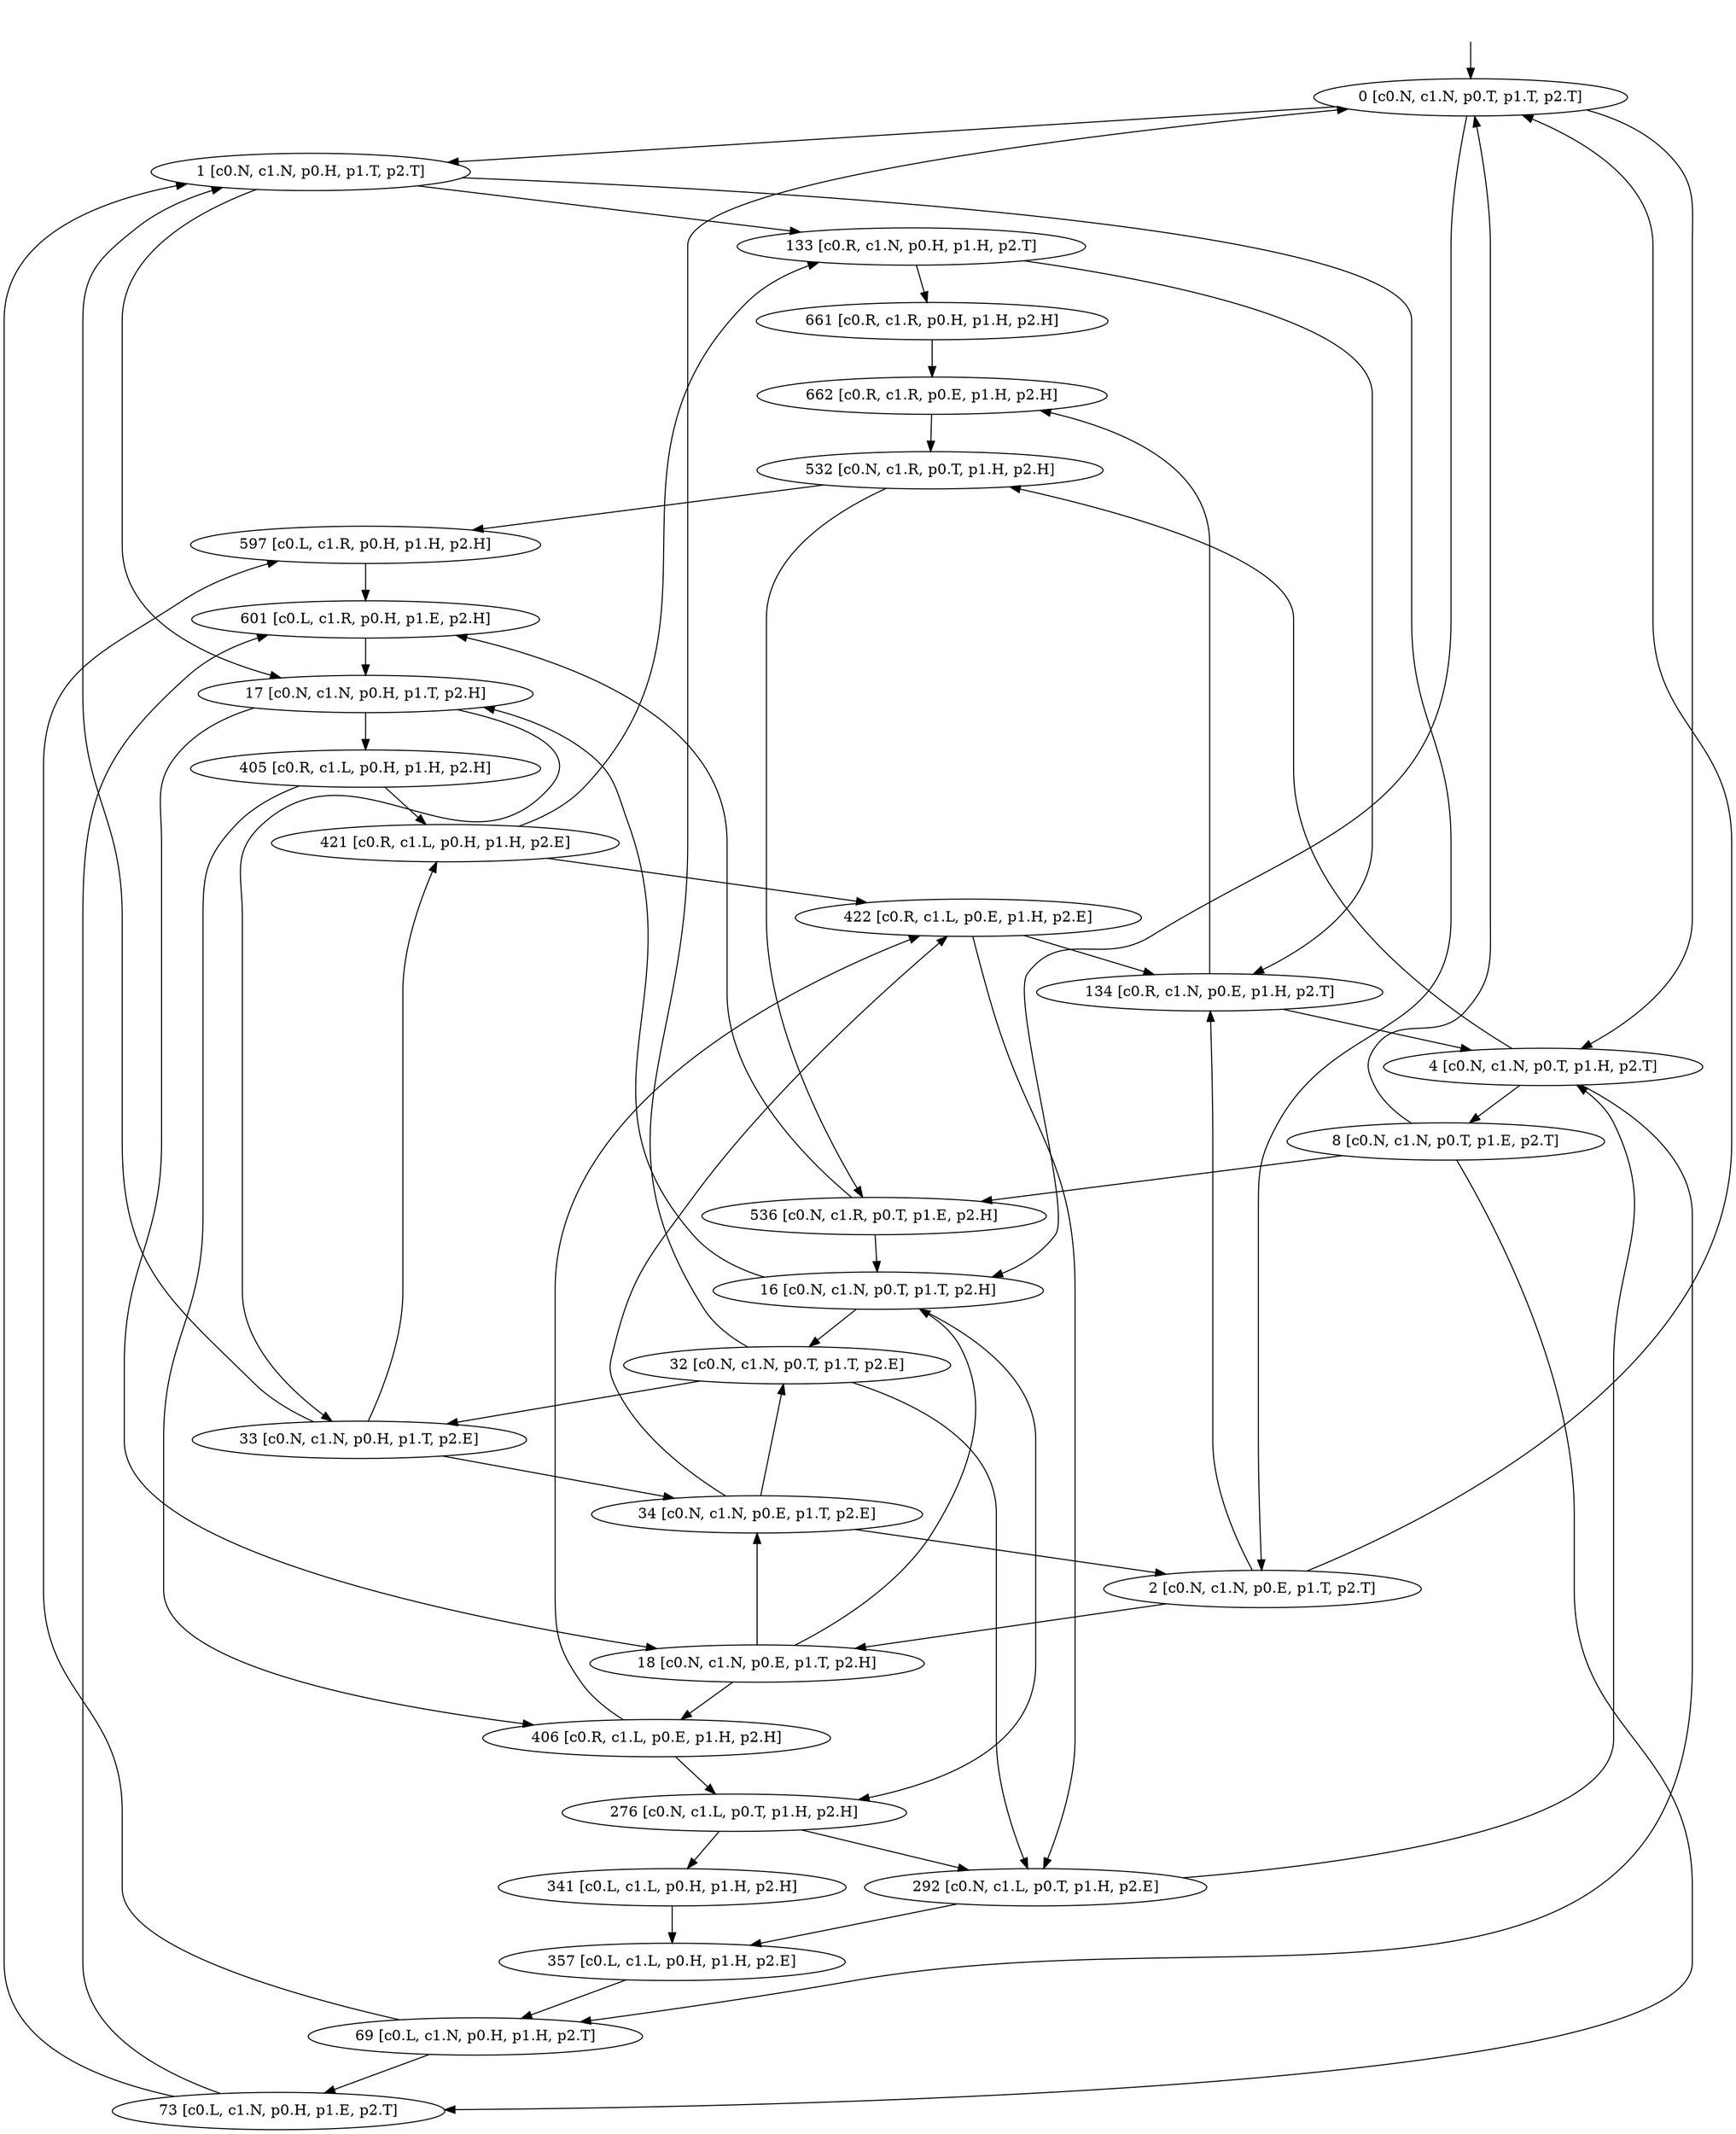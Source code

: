 digraph system {
_0[label="", shape=none ];
_0->0;
341 [label= "341 [c0.L, c1.L, p0.H, p1.H, p2.H]"];
597 [label= "597 [c0.L, c1.R, p0.H, p1.H, p2.H]"];
405 [label= "405 [c0.R, c1.L, p0.H, p1.H, p2.H]"];
661 [label= "661 [c0.R, c1.R, p0.H, p1.H, p2.H]"];
357 [label= "357 [c0.L, c1.L, p0.H, p1.H, p2.E]"];
421 [label= "421 [c0.R, c1.L, p0.H, p1.H, p2.E]"];
69 [label= "69 [c0.L, c1.N, p0.H, p1.H, p2.T]"];
133 [label= "133 [c0.R, c1.N, p0.H, p1.H, p2.T]"];
601 [label= "601 [c0.L, c1.R, p0.H, p1.E, p2.H]"];
73 [label= "73 [c0.L, c1.N, p0.H, p1.E, p2.T]"];
17 [label= "17 [c0.N, c1.N, p0.H, p1.T, p2.H]"];
33 [label= "33 [c0.N, c1.N, p0.H, p1.T, p2.E]"];
1 [label= "1 [c0.N, c1.N, p0.H, p1.T, p2.T]"];
406 [label= "406 [c0.R, c1.L, p0.E, p1.H, p2.H]"];
662 [label= "662 [c0.R, c1.R, p0.E, p1.H, p2.H]"];
422 [label= "422 [c0.R, c1.L, p0.E, p1.H, p2.E]"];
134 [label= "134 [c0.R, c1.N, p0.E, p1.H, p2.T]"];
18 [label= "18 [c0.N, c1.N, p0.E, p1.T, p2.H]"];
34 [label= "34 [c0.N, c1.N, p0.E, p1.T, p2.E]"];
2 [label= "2 [c0.N, c1.N, p0.E, p1.T, p2.T]"];
276 [label= "276 [c0.N, c1.L, p0.T, p1.H, p2.H]"];
532 [label= "532 [c0.N, c1.R, p0.T, p1.H, p2.H]"];
292 [label= "292 [c0.N, c1.L, p0.T, p1.H, p2.E]"];
4 [label= "4 [c0.N, c1.N, p0.T, p1.H, p2.T]"];
536 [label= "536 [c0.N, c1.R, p0.T, p1.E, p2.H]"];
8 [label= "8 [c0.N, c1.N, p0.T, p1.E, p2.T]"];
16 [label= "16 [c0.N, c1.N, p0.T, p1.T, p2.H]"];
32 [label= "32 [c0.N, c1.N, p0.T, p1.T, p2.E]"];
0 [label= "0 [c0.N, c1.N, p0.T, p1.T, p2.T]"];
341->357 [label= ""];
405->421 [label= ""];
69->597 [label= ""];
133->661 [label= ""];
357->69 [label= ""];
421->133 [label= ""];
597->601 [label= ""];
69->73 [label= ""];
17->405 [label= ""];
33->421 [label= ""];
1->133 [label= ""];
73->601 [label= ""];
601->17 [label= ""];
73->1 [label= ""];
17->33 [label= ""];
1->17 [label= ""];
33->1 [label= ""];
405->406 [label= ""];
661->662 [label= ""];
421->422 [label= ""];
133->134 [label= ""];
17->18 [label= ""];
33->34 [label= ""];
1->2 [label= ""];
276->341 [label= ""];
532->597 [label= ""];
292->357 [label= ""];
4->69 [label= ""];
536->601 [label= ""];
8->73 [label= ""];
16->17 [label= ""];
32->33 [label= ""];
0->1 [label= ""];
406->422 [label= ""];
134->662 [label= ""];
422->134 [label= ""];
18->406 [label= ""];
34->422 [label= ""];
2->134 [label= ""];
18->34 [label= ""];
2->18 [label= ""];
34->2 [label= ""];
406->276 [label= ""];
662->532 [label= ""];
422->292 [label= ""];
134->4 [label= ""];
18->16 [label= ""];
34->32 [label= ""];
2->0 [label= ""];
276->292 [label= ""];
4->532 [label= ""];
292->4 [label= ""];
532->536 [label= ""];
4->8 [label= ""];
16->276 [label= ""];
32->292 [label= ""];
0->4 [label= ""];
8->536 [label= ""];
536->16 [label= ""];
8->0 [label= ""];
16->32 [label= ""];
0->16 [label= ""];
32->0 [label= ""];
}
